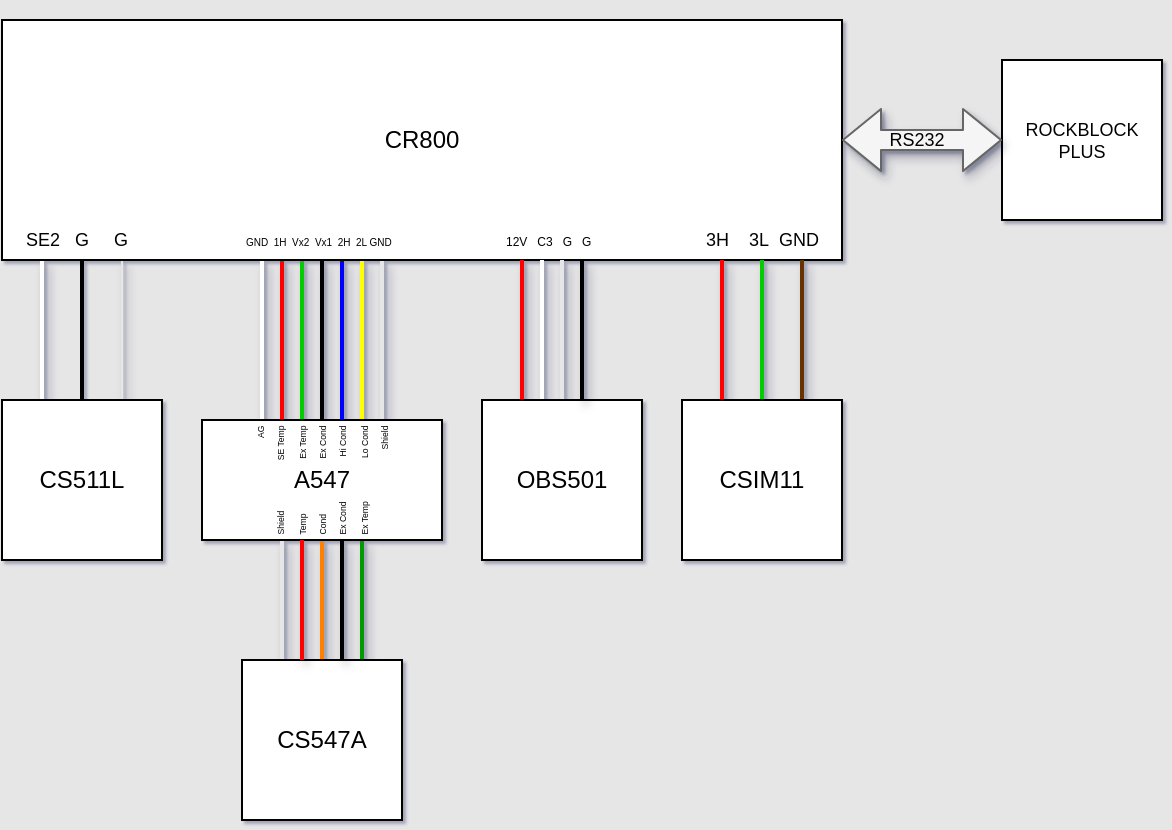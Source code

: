 <mxfile version="15.4.3" type="device"><diagram id="fhOU9m-QCc52z0H77nto" name="Page-1"><mxGraphModel dx="347" dy="182" grid="0" gridSize="5" guides="1" tooltips="1" connect="1" arrows="1" fold="1" page="1" pageScale="1" pageWidth="1169" pageHeight="827" background="#E6E6E6" math="0" shadow="1"><root><mxCell id="0"/><mxCell id="1" parent="0"/><mxCell id="9JmF_PJhALwXnBlzBZW5-19" style="edgeStyle=orthogonalEdgeStyle;rounded=0;sketch=0;orthogonalLoop=1;jettySize=auto;html=1;shadow=1;endArrow=none;endFill=0;strokeColor=#000000;strokeWidth=2;horizontal=0;" parent="1" source="9JmF_PJhALwXnBlzBZW5-10" target="9JmF_PJhALwXnBlzBZW5-2" edge="1"><mxGeometry relative="1" as="geometry"><mxPoint x="424.88" y="350" as="sourcePoint"/><mxPoint x="424.88" y="290" as="targetPoint"/><Array as="points"><mxPoint x="425" y="290"/><mxPoint x="425" y="290"/></Array></mxGeometry></mxCell><mxCell id="9JmF_PJhALwXnBlzBZW5-20" style="edgeStyle=orthogonalEdgeStyle;rounded=0;sketch=0;orthogonalLoop=1;jettySize=auto;html=1;shadow=1;endArrow=none;endFill=0;strokeColor=#FF0000;strokeWidth=2;horizontal=0;" parent="1" source="9JmF_PJhALwXnBlzBZW5-10" target="9JmF_PJhALwXnBlzBZW5-2" edge="1"><mxGeometry relative="1" as="geometry"><mxPoint x="404.88" y="350" as="sourcePoint"/><mxPoint x="405.44" y="289.82" as="targetPoint"/><Array as="points"><mxPoint x="405" y="335"/><mxPoint x="405" y="335"/></Array></mxGeometry></mxCell><mxCell id="9JmF_PJhALwXnBlzBZW5-21" style="edgeStyle=orthogonalEdgeStyle;rounded=0;sketch=0;orthogonalLoop=1;jettySize=auto;html=1;shadow=1;endArrow=none;endFill=0;strokeColor=#FFFF00;strokeWidth=2;horizontal=0;" parent="1" source="9JmF_PJhALwXnBlzBZW5-10" target="9JmF_PJhALwXnBlzBZW5-2" edge="1"><mxGeometry relative="1" as="geometry"><mxPoint x="445" y="348" as="sourcePoint"/><mxPoint x="444.92" y="288.92" as="targetPoint"/><Array as="points"><mxPoint x="445" y="330"/><mxPoint x="445" y="330"/></Array></mxGeometry></mxCell><mxCell id="9JmF_PJhALwXnBlzBZW5-22" style="edgeStyle=orthogonalEdgeStyle;rounded=0;sketch=0;orthogonalLoop=1;jettySize=auto;html=1;shadow=1;endArrow=none;endFill=0;strokeColor=#00CC00;strokeWidth=2;horizontal=0;" parent="1" source="9JmF_PJhALwXnBlzBZW5-10" target="9JmF_PJhALwXnBlzBZW5-2" edge="1"><mxGeometry relative="1" as="geometry"><mxPoint x="415.12" y="349.84" as="sourcePoint"/><mxPoint x="415.04" y="290.18" as="targetPoint"/><Array as="points"><mxPoint x="415" y="285"/><mxPoint x="415" y="285"/></Array></mxGeometry></mxCell><mxCell id="9JmF_PJhALwXnBlzBZW5-23" style="edgeStyle=orthogonalEdgeStyle;rounded=0;sketch=0;orthogonalLoop=1;jettySize=auto;html=1;shadow=1;endArrow=none;endFill=0;strokeColor=#0000FF;strokeWidth=2;horizontal=1;" parent="1" source="9JmF_PJhALwXnBlzBZW5-10" target="9JmF_PJhALwXnBlzBZW5-2" edge="1"><mxGeometry relative="1" as="geometry"><mxPoint x="435.88" y="350" as="sourcePoint"/><mxPoint x="435" y="320" as="targetPoint"/><Array as="points"><mxPoint x="435" y="290"/><mxPoint x="435" y="290"/></Array></mxGeometry></mxCell><mxCell id="9JmF_PJhALwXnBlzBZW5-24" style="edgeStyle=orthogonalEdgeStyle;rounded=0;sketch=0;orthogonalLoop=1;jettySize=auto;html=1;shadow=1;endArrow=none;endFill=0;strokeColor=#E6E6E6;strokeWidth=2;horizontal=0;" parent="1" source="9JmF_PJhALwXnBlzBZW5-10" target="9JmF_PJhALwXnBlzBZW5-2" edge="1"><mxGeometry relative="1" as="geometry"><mxPoint x="455" y="330" as="sourcePoint"/><mxPoint x="454.92" y="288.92" as="targetPoint"/><Array as="points"><mxPoint x="455" y="290"/><mxPoint x="455" y="290"/></Array></mxGeometry></mxCell><mxCell id="9JmF_PJhALwXnBlzBZW5-25" style="edgeStyle=orthogonalEdgeStyle;rounded=0;sketch=0;orthogonalLoop=1;jettySize=auto;html=1;shadow=1;endArrow=none;endFill=0;strokeColor=#FFFFFF;strokeWidth=2;horizontal=0;" parent="1" source="9JmF_PJhALwXnBlzBZW5-10" target="9JmF_PJhALwXnBlzBZW5-2" edge="1"><mxGeometry relative="1" as="geometry"><mxPoint x="395" y="349" as="sourcePoint"/><mxPoint x="395.56" y="289.82" as="targetPoint"/><Array as="points"><mxPoint x="395" y="325"/><mxPoint x="395" y="325"/></Array></mxGeometry></mxCell><mxCell id="9JmF_PJhALwXnBlzBZW5-3" style="edgeStyle=orthogonalEdgeStyle;rounded=0;orthogonalLoop=1;jettySize=auto;html=1;endArrow=none;endFill=0;strokeColor=#FFFFFF;strokeWidth=2;shadow=1;sketch=0;" parent="1" source="9JmF_PJhALwXnBlzBZW5-1" target="9JmF_PJhALwXnBlzBZW5-2" edge="1"><mxGeometry relative="1" as="geometry"><Array as="points"><mxPoint x="285" y="325"/><mxPoint x="285" y="325"/></Array></mxGeometry></mxCell><mxCell id="9JmF_PJhALwXnBlzBZW5-4" style="edgeStyle=orthogonalEdgeStyle;rounded=0;orthogonalLoop=1;jettySize=auto;html=1;endArrow=none;endFill=0;strokeWidth=2;" parent="1" source="9JmF_PJhALwXnBlzBZW5-1" target="9JmF_PJhALwXnBlzBZW5-2" edge="1"><mxGeometry relative="1" as="geometry"><Array as="points"><mxPoint x="305" y="290"/><mxPoint x="305" y="290"/></Array></mxGeometry></mxCell><mxCell id="9JmF_PJhALwXnBlzBZW5-5" style="edgeStyle=orthogonalEdgeStyle;rounded=0;orthogonalLoop=1;jettySize=auto;html=1;endArrow=none;endFill=0;strokeColor=#E6E6E6;shadow=1;sketch=0;" parent="1" source="9JmF_PJhALwXnBlzBZW5-1" target="9JmF_PJhALwXnBlzBZW5-2" edge="1"><mxGeometry relative="1" as="geometry"><Array as="points"><mxPoint x="325" y="330"/><mxPoint x="325" y="330"/></Array></mxGeometry></mxCell><mxCell id="9JmF_PJhALwXnBlzBZW5-1" value="&lt;div&gt;CS511L&lt;/div&gt;" style="whiteSpace=wrap;html=1;aspect=fixed;" parent="1" vertex="1"><mxGeometry x="265" y="340" width="80" height="80" as="geometry"/></mxCell><mxCell id="9JmF_PJhALwXnBlzBZW5-2" value="CR800" style="rounded=0;whiteSpace=wrap;html=1;" parent="1" vertex="1"><mxGeometry x="265" y="150" width="420" height="120" as="geometry"/></mxCell><mxCell id="9JmF_PJhALwXnBlzBZW5-6" value="&lt;font style=&quot;font-size: 9px&quot;&gt;SE2&amp;nbsp; &amp;nbsp;G&amp;nbsp; &amp;nbsp; &amp;nbsp;G&lt;/font&gt;" style="text;html=1;strokeColor=none;fillColor=none;align=left;verticalAlign=middle;whiteSpace=wrap;rounded=0;fontSize=9;" parent="1" vertex="1"><mxGeometry x="275" y="250" width="55" height="20" as="geometry"/></mxCell><mxCell id="9JmF_PJhALwXnBlzBZW5-11" style="edgeStyle=orthogonalEdgeStyle;rounded=0;sketch=0;orthogonalLoop=1;jettySize=auto;html=1;shadow=1;endArrow=none;endFill=0;strokeColor=#FF8000;strokeWidth=2;" parent="1" source="9JmF_PJhALwXnBlzBZW5-8" target="9JmF_PJhALwXnBlzBZW5-10" edge="1"><mxGeometry relative="1" as="geometry"/></mxCell><mxCell id="9JmF_PJhALwXnBlzBZW5-12" style="edgeStyle=orthogonalEdgeStyle;rounded=0;sketch=0;orthogonalLoop=1;jettySize=auto;html=1;exitX=0.75;exitY=0;exitDx=0;exitDy=0;entryX=0.668;entryY=1;entryDx=0;entryDy=0;entryPerimeter=0;shadow=1;endArrow=none;endFill=0;strokeColor=none;strokeWidth=2;" parent="1" source="9JmF_PJhALwXnBlzBZW5-8" target="9JmF_PJhALwXnBlzBZW5-10" edge="1"><mxGeometry relative="1" as="geometry"/></mxCell><mxCell id="9JmF_PJhALwXnBlzBZW5-13" style="edgeStyle=orthogonalEdgeStyle;rounded=0;sketch=0;orthogonalLoop=1;jettySize=auto;html=1;shadow=1;endArrow=none;endFill=0;strokeColor=#E6E6E6;strokeWidth=2;" parent="1" source="9JmF_PJhALwXnBlzBZW5-8" target="9JmF_PJhALwXnBlzBZW5-10" edge="1"><mxGeometry relative="1" as="geometry"><Array as="points"><mxPoint x="405" y="440"/><mxPoint x="405" y="440"/></Array></mxGeometry></mxCell><mxCell id="9JmF_PJhALwXnBlzBZW5-16" style="edgeStyle=orthogonalEdgeStyle;rounded=0;sketch=0;orthogonalLoop=1;jettySize=auto;html=1;shadow=1;endArrow=none;endFill=0;strokeColor=#009900;strokeWidth=2;" parent="1" source="9JmF_PJhALwXnBlzBZW5-8" target="9JmF_PJhALwXnBlzBZW5-10" edge="1"><mxGeometry relative="1" as="geometry"><Array as="points"><mxPoint x="445" y="440"/><mxPoint x="445" y="440"/></Array></mxGeometry></mxCell><mxCell id="9JmF_PJhALwXnBlzBZW5-8" value="CS547A" style="whiteSpace=wrap;html=1;aspect=fixed;" parent="1" vertex="1"><mxGeometry x="385" y="470" width="80" height="80" as="geometry"/></mxCell><mxCell id="9JmF_PJhALwXnBlzBZW5-10" value="A547" style="rounded=0;whiteSpace=wrap;html=1;" parent="1" vertex="1"><mxGeometry x="365" y="350" width="120" height="60" as="geometry"/></mxCell><mxCell id="9JmF_PJhALwXnBlzBZW5-14" style="edgeStyle=orthogonalEdgeStyle;rounded=0;sketch=0;orthogonalLoop=1;jettySize=auto;html=1;shadow=1;endArrow=none;endFill=0;strokeColor=#FF0000;strokeWidth=2;" parent="1" source="9JmF_PJhALwXnBlzBZW5-8" target="9JmF_PJhALwXnBlzBZW5-10" edge="1"><mxGeometry relative="1" as="geometry"><mxPoint x="415" y="480" as="sourcePoint"/><mxPoint x="415.56" y="419.82" as="targetPoint"/><Array as="points"><mxPoint x="415" y="440"/><mxPoint x="415" y="440"/></Array></mxGeometry></mxCell><mxCell id="9JmF_PJhALwXnBlzBZW5-15" style="edgeStyle=orthogonalEdgeStyle;rounded=0;sketch=0;orthogonalLoop=1;jettySize=auto;html=1;shadow=1;endArrow=none;endFill=0;strokeColor=#000000;strokeWidth=2;" parent="1" source="9JmF_PJhALwXnBlzBZW5-8" target="9JmF_PJhALwXnBlzBZW5-10" edge="1"><mxGeometry relative="1" as="geometry"><mxPoint x="436" y="470" as="sourcePoint"/><mxPoint x="455.16" y="420" as="targetPoint"/><Array as="points"><mxPoint x="435" y="440"/><mxPoint x="435" y="440"/></Array></mxGeometry></mxCell><mxCell id="9JmF_PJhALwXnBlzBZW5-17" value="&lt;font style=&quot;font-size: 4.3px;&quot;&gt;Shield&lt;br style=&quot;font-size: 4.3px;&quot;&gt;&lt;br style=&quot;font-size: 4.3px;&quot;&gt;Temp&lt;br style=&quot;font-size: 4.3px;&quot;&gt;&lt;br style=&quot;font-size: 4.3px;&quot;&gt;Cond&lt;br style=&quot;font-size: 4.3px;&quot;&gt;&lt;br style=&quot;font-size: 4.3px;&quot;&gt;Ex Cond&lt;br style=&quot;font-size: 4.3px;&quot;&gt;&lt;br style=&quot;font-size: 4.3px;&quot;&gt;Ex Temp&lt;br style=&quot;font-size: 4.3px;&quot;&gt;&lt;/font&gt;" style="text;html=1;strokeColor=none;fillColor=none;align=left;verticalAlign=middle;whiteSpace=wrap;rounded=0;rotation=-90;fontSize=4.3;" parent="1" vertex="1"><mxGeometry x="415.75" y="370" width="18.5" height="60" as="geometry"/></mxCell><mxCell id="9JmF_PJhALwXnBlzBZW5-18" value="&lt;font style=&quot;font-size: 4.3px&quot;&gt;AG&lt;br&gt;&lt;br&gt;SE Temp&lt;br&gt;&lt;br&gt;Ex Temp&lt;br&gt;&lt;br&gt;Ex Cond&lt;br&gt;&lt;br&gt;Hi Cond&lt;br&gt;&lt;br&gt;Lo Cond&lt;br&gt;&lt;br&gt;Shield&lt;br style=&quot;font-size: 4.3px&quot;&gt;&lt;/font&gt;" style="text;html=1;strokeColor=none;fillColor=none;align=right;verticalAlign=middle;whiteSpace=wrap;rounded=0;rotation=-90;fontSize=4.3;" parent="1" vertex="1"><mxGeometry x="412.87" y="332.88" width="24.25" height="60" as="geometry"/></mxCell><mxCell id="9JmF_PJhALwXnBlzBZW5-28" value="&lt;font style=&quot;font-size: 5px&quot;&gt;GND&amp;nbsp; 1H&amp;nbsp; Vx2&amp;nbsp; Vx1&amp;nbsp; 2H&amp;nbsp; 2L GND&lt;/font&gt;" style="text;html=1;strokeColor=none;fillColor=none;align=left;verticalAlign=middle;whiteSpace=wrap;rounded=0;fontSize=9;" parent="1" vertex="1"><mxGeometry x="385" y="250" width="80" height="20" as="geometry"/></mxCell><mxCell id="9JmF_PJhALwXnBlzBZW5-30" style="edgeStyle=orthogonalEdgeStyle;rounded=0;sketch=0;orthogonalLoop=1;jettySize=auto;html=1;shadow=1;fontSize=9;endArrow=none;endFill=0;strokeColor=#E6E6E6;strokeWidth=2;" parent="1" source="9JmF_PJhALwXnBlzBZW5-29" target="9JmF_PJhALwXnBlzBZW5-2" edge="1"><mxGeometry relative="1" as="geometry"><mxPoint x="525" y="269" as="targetPoint"/><Array as="points"><mxPoint x="545" y="295"/><mxPoint x="545" y="295"/></Array></mxGeometry></mxCell><mxCell id="9JmF_PJhALwXnBlzBZW5-31" style="edgeStyle=orthogonalEdgeStyle;rounded=0;sketch=0;orthogonalLoop=1;jettySize=auto;html=1;shadow=1;fontSize=9;endArrow=none;endFill=0;strokeColor=#FF0000;strokeWidth=2;" parent="1" source="9JmF_PJhALwXnBlzBZW5-29" target="9JmF_PJhALwXnBlzBZW5-2" edge="1"><mxGeometry relative="1" as="geometry"><mxPoint x="535" y="270" as="targetPoint"/><Array as="points"><mxPoint x="525" y="325"/><mxPoint x="525" y="325"/></Array></mxGeometry></mxCell><mxCell id="9JmF_PJhALwXnBlzBZW5-33" style="edgeStyle=orthogonalEdgeStyle;rounded=0;sketch=0;orthogonalLoop=1;jettySize=auto;html=1;shadow=1;fontSize=9;endArrow=none;endFill=0;strokeColor=#FFFFFF;strokeWidth=2;" parent="1" source="9JmF_PJhALwXnBlzBZW5-29" target="9JmF_PJhALwXnBlzBZW5-2" edge="1"><mxGeometry relative="1" as="geometry"><mxPoint x="545" y="340" as="sourcePoint"/><mxPoint x="545" y="271" as="targetPoint"/><Array as="points"><mxPoint x="535" y="325"/><mxPoint x="535" y="325"/></Array></mxGeometry></mxCell><mxCell id="9JmF_PJhALwXnBlzBZW5-29" value="&lt;div&gt;OBS501&lt;/div&gt;" style="whiteSpace=wrap;html=1;aspect=fixed;" parent="1" vertex="1"><mxGeometry x="505" y="340" width="80" height="80" as="geometry"/></mxCell><mxCell id="9JmF_PJhALwXnBlzBZW5-34" style="edgeStyle=orthogonalEdgeStyle;rounded=0;sketch=0;orthogonalLoop=1;jettySize=auto;html=1;shadow=1;fontSize=9;endArrow=none;endFill=0;strokeColor=#000000;strokeWidth=2;" parent="1" source="9JmF_PJhALwXnBlzBZW5-29" target="9JmF_PJhALwXnBlzBZW5-2" edge="1"><mxGeometry relative="1" as="geometry"><mxPoint x="555" y="338.56" as="sourcePoint"/><mxPoint x="555.24" y="270" as="targetPoint"/><Array as="points"><mxPoint x="555" y="325"/><mxPoint x="555" y="325"/></Array></mxGeometry></mxCell><mxCell id="9JmF_PJhALwXnBlzBZW5-35" value="&lt;font style=&quot;font-size: 6px&quot;&gt;12V&amp;nbsp; &amp;nbsp;C3&amp;nbsp; &amp;nbsp;G&amp;nbsp; &amp;nbsp;G&lt;/font&gt;" style="text;html=1;strokeColor=none;fillColor=none;align=left;verticalAlign=middle;whiteSpace=wrap;rounded=0;fontSize=9;" parent="1" vertex="1"><mxGeometry x="515" y="250" width="50" height="20" as="geometry"/></mxCell><mxCell id="9JmF_PJhALwXnBlzBZW5-37" style="edgeStyle=orthogonalEdgeStyle;rounded=0;sketch=0;orthogonalLoop=1;jettySize=auto;html=1;exitX=0.5;exitY=0;exitDx=0;exitDy=0;shadow=1;fontSize=9;endArrow=none;endFill=0;strokeColor=#00CC00;strokeWidth=2;" parent="1" source="9JmF_PJhALwXnBlzBZW5-36" target="9JmF_PJhALwXnBlzBZW5-2" edge="1"><mxGeometry relative="1" as="geometry"><Array as="points"><mxPoint x="645" y="285"/><mxPoint x="645" y="285"/></Array></mxGeometry></mxCell><mxCell id="9JmF_PJhALwXnBlzBZW5-38" style="edgeStyle=orthogonalEdgeStyle;rounded=0;sketch=0;orthogonalLoop=1;jettySize=auto;html=1;shadow=1;fontSize=9;endArrow=none;endFill=0;strokeColor=#FF0000;strokeWidth=2;" parent="1" source="9JmF_PJhALwXnBlzBZW5-36" target="9JmF_PJhALwXnBlzBZW5-2" edge="1"><mxGeometry relative="1" as="geometry"><Array as="points"><mxPoint x="625" y="290"/><mxPoint x="625" y="290"/></Array></mxGeometry></mxCell><mxCell id="9JmF_PJhALwXnBlzBZW5-39" style="edgeStyle=orthogonalEdgeStyle;rounded=0;sketch=0;orthogonalLoop=1;jettySize=auto;html=1;shadow=1;fontSize=9;endArrow=none;endFill=0;strokeColor=#663300;strokeWidth=2;" parent="1" source="9JmF_PJhALwXnBlzBZW5-36" target="9JmF_PJhALwXnBlzBZW5-2" edge="1"><mxGeometry relative="1" as="geometry"><Array as="points"><mxPoint x="665" y="330"/><mxPoint x="665" y="330"/></Array></mxGeometry></mxCell><mxCell id="9JmF_PJhALwXnBlzBZW5-36" value="&lt;div&gt;CSIM11&lt;/div&gt;" style="whiteSpace=wrap;html=1;aspect=fixed;" parent="1" vertex="1"><mxGeometry x="605" y="340" width="80" height="80" as="geometry"/></mxCell><mxCell id="9JmF_PJhALwXnBlzBZW5-40" value="&lt;font style=&quot;font-size: 9px&quot;&gt;3H&amp;nbsp; &amp;nbsp; 3L&amp;nbsp; GND&lt;/font&gt;" style="text;html=1;strokeColor=none;fillColor=none;align=left;verticalAlign=middle;whiteSpace=wrap;rounded=0;fontSize=9;" parent="1" vertex="1"><mxGeometry x="615" y="250" width="60" height="20" as="geometry"/></mxCell><mxCell id="9JmF_PJhALwXnBlzBZW5-41" value="ROCKBLOCK PLUS" style="whiteSpace=wrap;html=1;aspect=fixed;fontSize=9;align=center;verticalAlign=middle;" parent="1" vertex="1"><mxGeometry x="765" y="170" width="80" height="80" as="geometry"/></mxCell><mxCell id="9JmF_PJhALwXnBlzBZW5-44" value="" style="shape=flexArrow;endArrow=classic;startArrow=classic;html=1;shadow=1;fontSize=9;strokeColor=#666666;strokeWidth=1;entryX=0;entryY=0.5;entryDx=0;entryDy=0;exitX=1;exitY=0.5;exitDx=0;exitDy=0;fillColor=#f5f5f5;" parent="1" source="9JmF_PJhALwXnBlzBZW5-2" target="9JmF_PJhALwXnBlzBZW5-41" edge="1"><mxGeometry width="100" height="100" relative="1" as="geometry"><mxPoint x="595" y="345" as="sourcePoint"/><mxPoint x="695" y="245" as="targetPoint"/></mxGeometry></mxCell><mxCell id="9JmF_PJhALwXnBlzBZW5-45" value="RS232" style="edgeLabel;html=1;align=center;verticalAlign=middle;resizable=0;points=[];fontSize=9;labelBackgroundColor=none;" parent="9JmF_PJhALwXnBlzBZW5-44" vertex="1" connectable="0"><mxGeometry x="-0.074" relative="1" as="geometry"><mxPoint as="offset"/></mxGeometry></mxCell><mxCell id="9JmF_PJhALwXnBlzBZW5-46" value="" style="shape=image;html=1;verticalAlign=top;verticalLabelPosition=bottom;labelBackgroundColor=#ffffff;imageAspect=0;aspect=fixed;image=https://cdn3.iconfinder.com/data/icons/communication-417/32/Communication_radio_station_signal_antena_tower-128.png;fontSize=9;" parent="1" vertex="1"><mxGeometry x="788.5" y="140" width="33" height="33" as="geometry"/></mxCell></root></mxGraphModel></diagram></mxfile>